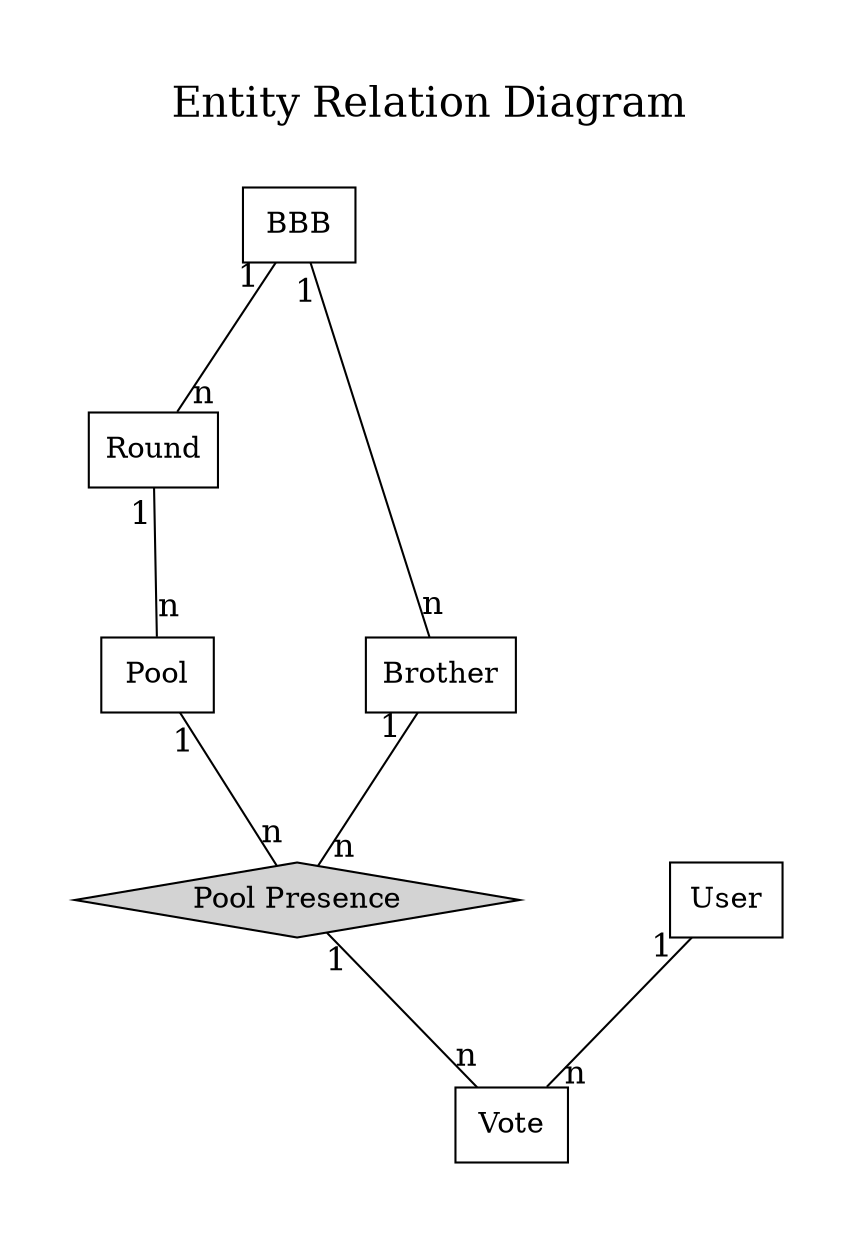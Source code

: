 digraph ER {
    // General config
        layout=dot
        nodesep = "1"
        ranksep = "1"
        edge [labelfontsize = 16 labeldistance = 1.5]

        label = "Entity Relation Diagram\n\n"
        labelloc=top
        fontsize=20
        pad = 0.5

    // Entities
        node [shape=box]
        BBB
        Round
        Pool
        Brother
        User
        Vote

    // Relations
        node [shape=diamond style=filled fillcolor=lightgrey]
        "Pool Presence"

        // one to one
            edge [arrowhead = none]

        // one to many
            edge [taillabel = "1" headlabel = "n"]
            BBB -> Round
            BBB -> Brother
            
            Brother -> "Pool Presence"
            Pool -> "Pool Presence"

            "Pool Presence" -> Vote
            
            Round -> Pool
            User -> Vote
}
